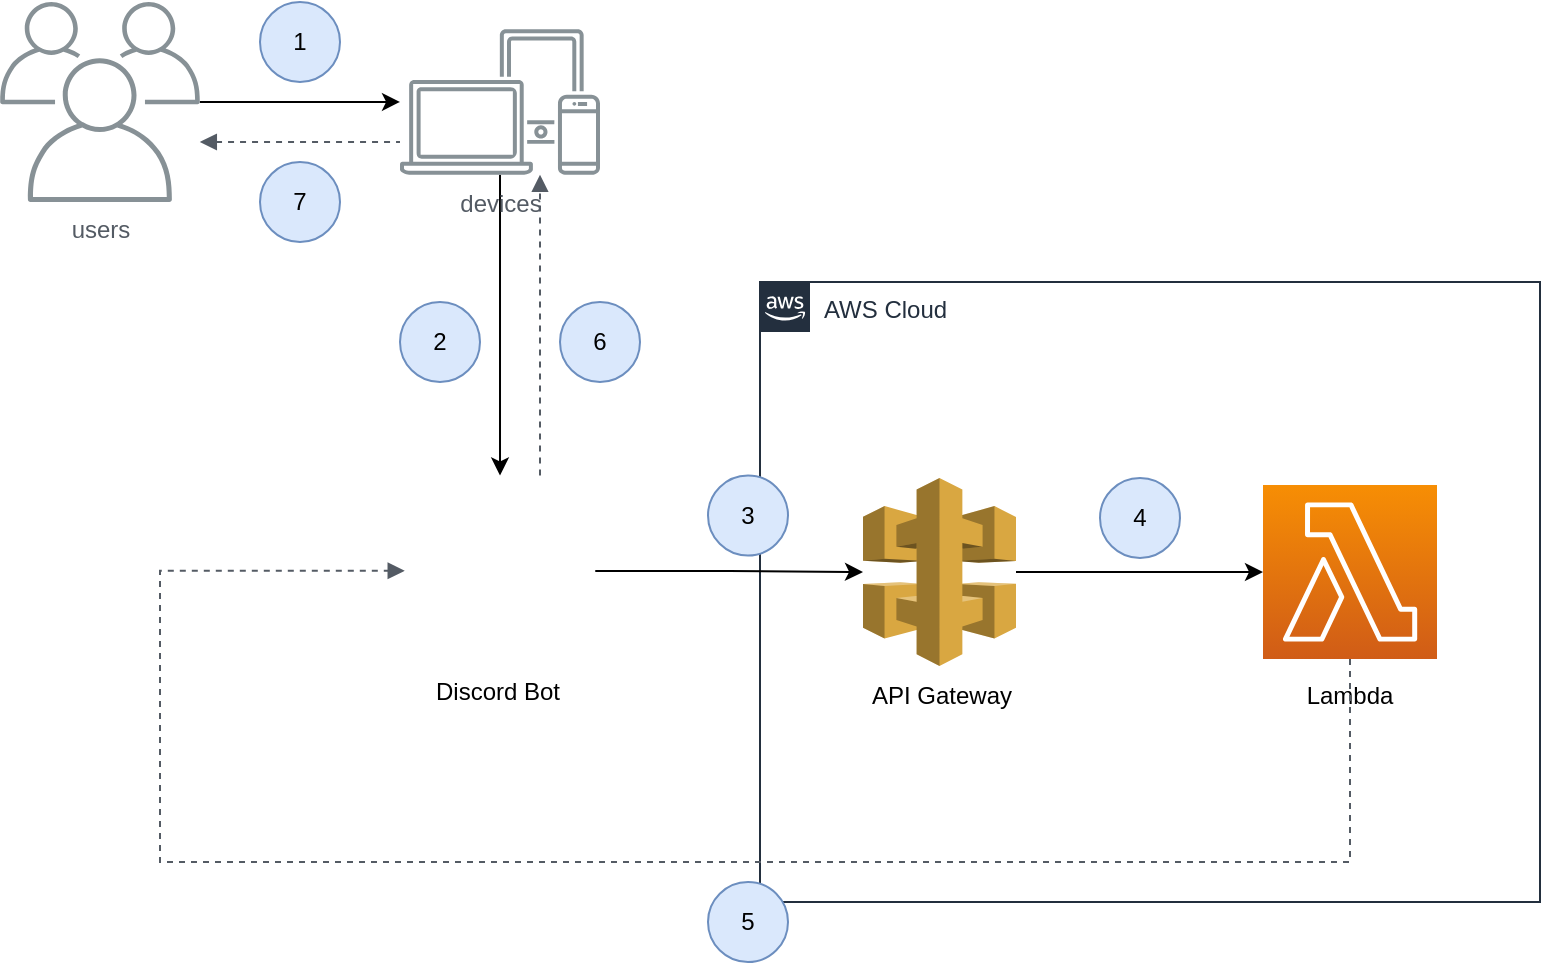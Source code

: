 <mxfile version="21.1.0" type="device">
  <diagram name="Page-1" id="7HPhl_dIv62tc0x4QlVU">
    <mxGraphModel dx="1141" dy="665" grid="1" gridSize="10" guides="1" tooltips="1" connect="1" arrows="1" fold="1" page="1" pageScale="1" pageWidth="827" pageHeight="1169" math="0" shadow="0">
      <root>
        <mxCell id="0" />
        <mxCell id="1" parent="0" />
        <mxCell id="UDmfi5O3zSeMwZSJirhx-15" style="edgeStyle=orthogonalEdgeStyle;rounded=0;orthogonalLoop=1;jettySize=auto;html=1;" edge="1" parent="1" source="UDmfi5O3zSeMwZSJirhx-6" target="UDmfi5O3zSeMwZSJirhx-14">
          <mxGeometry relative="1" as="geometry" />
        </mxCell>
        <mxCell id="UDmfi5O3zSeMwZSJirhx-6" value="users" style="sketch=0;outlineConnect=0;gradientColor=none;fontColor=#545B64;strokeColor=none;fillColor=#879196;dashed=0;verticalLabelPosition=bottom;verticalAlign=top;align=center;html=1;fontSize=12;fontStyle=0;aspect=fixed;shape=mxgraph.aws4.illustration_users;pointerEvents=1" vertex="1" parent="1">
          <mxGeometry x="20" y="120" width="100" height="100" as="geometry" />
        </mxCell>
        <mxCell id="UDmfi5O3zSeMwZSJirhx-7" value="AWS Cloud" style="points=[[0,0],[0.25,0],[0.5,0],[0.75,0],[1,0],[1,0.25],[1,0.5],[1,0.75],[1,1],[0.75,1],[0.5,1],[0.25,1],[0,1],[0,0.75],[0,0.5],[0,0.25]];outlineConnect=0;gradientColor=none;html=1;whiteSpace=wrap;fontSize=12;fontStyle=0;container=1;pointerEvents=0;collapsible=0;recursiveResize=0;shape=mxgraph.aws4.group;grIcon=mxgraph.aws4.group_aws_cloud_alt;strokeColor=#232F3E;fillColor=none;verticalAlign=top;align=left;spacingLeft=30;fontColor=#232F3E;dashed=0;" vertex="1" parent="1">
          <mxGeometry x="400" y="260" width="390" height="310" as="geometry" />
        </mxCell>
        <mxCell id="UDmfi5O3zSeMwZSJirhx-2" value="" style="sketch=0;points=[[0,0,0],[0.25,0,0],[0.5,0,0],[0.75,0,0],[1,0,0],[0,1,0],[0.25,1,0],[0.5,1,0],[0.75,1,0],[1,1,0],[0,0.25,0],[0,0.5,0],[0,0.75,0],[1,0.25,0],[1,0.5,0],[1,0.75,0]];outlineConnect=0;fontColor=#232F3E;gradientColor=#F78E04;gradientDirection=north;fillColor=#D05C17;strokeColor=#ffffff;dashed=0;verticalLabelPosition=bottom;verticalAlign=top;align=center;html=1;fontSize=12;fontStyle=0;aspect=fixed;shape=mxgraph.aws4.resourceIcon;resIcon=mxgraph.aws4.lambda;" vertex="1" parent="UDmfi5O3zSeMwZSJirhx-7">
          <mxGeometry x="251.5" y="101.5" width="87" height="87" as="geometry" />
        </mxCell>
        <mxCell id="UDmfi5O3zSeMwZSJirhx-5" value="Lambda" style="text;strokeColor=none;align=center;fillColor=none;html=1;verticalAlign=middle;whiteSpace=wrap;rounded=0;" vertex="1" parent="UDmfi5O3zSeMwZSJirhx-7">
          <mxGeometry x="265" y="192" width="60" height="30" as="geometry" />
        </mxCell>
        <mxCell id="UDmfi5O3zSeMwZSJirhx-20" style="edgeStyle=orthogonalEdgeStyle;rounded=0;orthogonalLoop=1;jettySize=auto;html=1;entryX=0;entryY=0.5;entryDx=0;entryDy=0;entryPerimeter=0;" edge="1" parent="UDmfi5O3zSeMwZSJirhx-7" source="UDmfi5O3zSeMwZSJirhx-10" target="UDmfi5O3zSeMwZSJirhx-2">
          <mxGeometry relative="1" as="geometry" />
        </mxCell>
        <mxCell id="UDmfi5O3zSeMwZSJirhx-10" value="" style="outlineConnect=0;dashed=0;verticalLabelPosition=bottom;verticalAlign=top;align=center;html=1;shape=mxgraph.aws3.api_gateway;fillColor=#D9A741;gradientColor=none;" vertex="1" parent="UDmfi5O3zSeMwZSJirhx-7">
          <mxGeometry x="51.5" y="98" width="76.5" height="94" as="geometry" />
        </mxCell>
        <mxCell id="UDmfi5O3zSeMwZSJirhx-11" value="API Gateway" style="text;strokeColor=none;align=center;fillColor=none;html=1;verticalAlign=middle;whiteSpace=wrap;rounded=0;" vertex="1" parent="UDmfi5O3zSeMwZSJirhx-7">
          <mxGeometry x="51.5" y="192" width="77.5" height="30" as="geometry" />
        </mxCell>
        <mxCell id="UDmfi5O3zSeMwZSJirhx-28" value="4" style="ellipse;whiteSpace=wrap;html=1;aspect=fixed;fillColor=#dae8fc;strokeColor=#6c8ebf;" vertex="1" parent="UDmfi5O3zSeMwZSJirhx-7">
          <mxGeometry x="170" y="98" width="40" height="40" as="geometry" />
        </mxCell>
        <mxCell id="UDmfi5O3zSeMwZSJirhx-36" value="5" style="ellipse;whiteSpace=wrap;html=1;aspect=fixed;fillColor=#dae8fc;strokeColor=#6c8ebf;" vertex="1" parent="UDmfi5O3zSeMwZSJirhx-7">
          <mxGeometry x="-26" y="300" width="40" height="40" as="geometry" />
        </mxCell>
        <mxCell id="UDmfi5O3zSeMwZSJirhx-18" style="edgeStyle=orthogonalEdgeStyle;rounded=0;orthogonalLoop=1;jettySize=auto;html=1;entryX=0.5;entryY=0;entryDx=0;entryDy=0;" edge="1" parent="1" source="UDmfi5O3zSeMwZSJirhx-14" target="UDmfi5O3zSeMwZSJirhx-17">
          <mxGeometry relative="1" as="geometry" />
        </mxCell>
        <mxCell id="UDmfi5O3zSeMwZSJirhx-14" value="devices" style="sketch=0;outlineConnect=0;gradientColor=none;fontColor=#545B64;strokeColor=none;fillColor=#879196;dashed=0;verticalLabelPosition=bottom;verticalAlign=top;align=center;html=1;fontSize=12;fontStyle=0;aspect=fixed;shape=mxgraph.aws4.illustration_devices;pointerEvents=1" vertex="1" parent="1">
          <mxGeometry x="220" y="133.5" width="100" height="73" as="geometry" />
        </mxCell>
        <mxCell id="UDmfi5O3zSeMwZSJirhx-19" style="edgeStyle=orthogonalEdgeStyle;rounded=0;orthogonalLoop=1;jettySize=auto;html=1;" edge="1" parent="1" source="UDmfi5O3zSeMwZSJirhx-17" target="UDmfi5O3zSeMwZSJirhx-10">
          <mxGeometry relative="1" as="geometry" />
        </mxCell>
        <mxCell id="UDmfi5O3zSeMwZSJirhx-17" value="" style="shape=image;verticalLabelPosition=bottom;labelBackgroundColor=default;verticalAlign=top;aspect=fixed;imageAspect=0;image=https://cdn3.iconfinder.com/data/icons/popular-services-brands-vol-2/512/discord-512.png;" vertex="1" parent="1">
          <mxGeometry x="222.38" y="356.75" width="95.25" height="95.25" as="geometry" />
        </mxCell>
        <mxCell id="UDmfi5O3zSeMwZSJirhx-23" value="Discord Bot" style="text;strokeColor=none;align=center;fillColor=none;html=1;verticalAlign=middle;whiteSpace=wrap;rounded=0;" vertex="1" parent="1">
          <mxGeometry x="230" y="450" width="77.5" height="30" as="geometry" />
        </mxCell>
        <mxCell id="UDmfi5O3zSeMwZSJirhx-25" value="1" style="ellipse;whiteSpace=wrap;html=1;aspect=fixed;fillColor=#dae8fc;strokeColor=#6c8ebf;" vertex="1" parent="1">
          <mxGeometry x="150" y="120" width="40" height="40" as="geometry" />
        </mxCell>
        <mxCell id="UDmfi5O3zSeMwZSJirhx-26" value="2" style="ellipse;whiteSpace=wrap;html=1;aspect=fixed;fillColor=#dae8fc;strokeColor=#6c8ebf;" vertex="1" parent="1">
          <mxGeometry x="220" y="270" width="40" height="40" as="geometry" />
        </mxCell>
        <mxCell id="UDmfi5O3zSeMwZSJirhx-27" value="3" style="ellipse;whiteSpace=wrap;html=1;aspect=fixed;fillColor=#dae8fc;strokeColor=#6c8ebf;" vertex="1" parent="1">
          <mxGeometry x="374" y="356.75" width="40" height="40" as="geometry" />
        </mxCell>
        <mxCell id="UDmfi5O3zSeMwZSJirhx-32" value="" style="edgeStyle=orthogonalEdgeStyle;html=1;endArrow=block;elbow=vertical;startArrow=none;endFill=1;strokeColor=#545B64;rounded=0;dashed=1;entryX=0;entryY=0.5;entryDx=0;entryDy=0;" edge="1" parent="1" source="UDmfi5O3zSeMwZSJirhx-2" target="UDmfi5O3zSeMwZSJirhx-17">
          <mxGeometry width="100" relative="1" as="geometry">
            <mxPoint x="580" y="530" as="sourcePoint" />
            <mxPoint x="40" y="405" as="targetPoint" />
            <Array as="points">
              <mxPoint x="695" y="550" />
              <mxPoint x="100" y="550" />
              <mxPoint x="100" y="404" />
            </Array>
          </mxGeometry>
        </mxCell>
        <mxCell id="UDmfi5O3zSeMwZSJirhx-35" value="" style="edgeStyle=orthogonalEdgeStyle;html=1;endArrow=block;elbow=vertical;startArrow=none;endFill=1;strokeColor=#545B64;rounded=0;dashed=1;" edge="1" parent="1" source="UDmfi5O3zSeMwZSJirhx-17" target="UDmfi5O3zSeMwZSJirhx-14">
          <mxGeometry width="100" relative="1" as="geometry">
            <mxPoint x="360" y="370" as="sourcePoint" />
            <mxPoint x="460" y="370" as="targetPoint" />
            <Array as="points">
              <mxPoint x="290" y="282" />
              <mxPoint x="290" y="282" />
            </Array>
          </mxGeometry>
        </mxCell>
        <mxCell id="UDmfi5O3zSeMwZSJirhx-37" value="6" style="ellipse;whiteSpace=wrap;html=1;aspect=fixed;fillColor=#dae8fc;strokeColor=#6c8ebf;" vertex="1" parent="1">
          <mxGeometry x="300" y="270" width="40" height="40" as="geometry" />
        </mxCell>
        <mxCell id="UDmfi5O3zSeMwZSJirhx-38" value="" style="edgeStyle=orthogonalEdgeStyle;html=1;endArrow=none;elbow=vertical;startArrow=block;startFill=1;strokeColor=#545B64;rounded=0;dashed=1;" edge="1" parent="1" source="UDmfi5O3zSeMwZSJirhx-6" target="UDmfi5O3zSeMwZSJirhx-14">
          <mxGeometry width="100" relative="1" as="geometry">
            <mxPoint x="110" y="200" as="sourcePoint" />
            <mxPoint x="210" y="200" as="targetPoint" />
            <Array as="points">
              <mxPoint x="180" y="190" />
              <mxPoint x="180" y="190" />
            </Array>
          </mxGeometry>
        </mxCell>
        <mxCell id="UDmfi5O3zSeMwZSJirhx-39" value="7" style="ellipse;whiteSpace=wrap;html=1;aspect=fixed;fillColor=#dae8fc;strokeColor=#6c8ebf;" vertex="1" parent="1">
          <mxGeometry x="150" y="200" width="40" height="40" as="geometry" />
        </mxCell>
      </root>
    </mxGraphModel>
  </diagram>
</mxfile>
